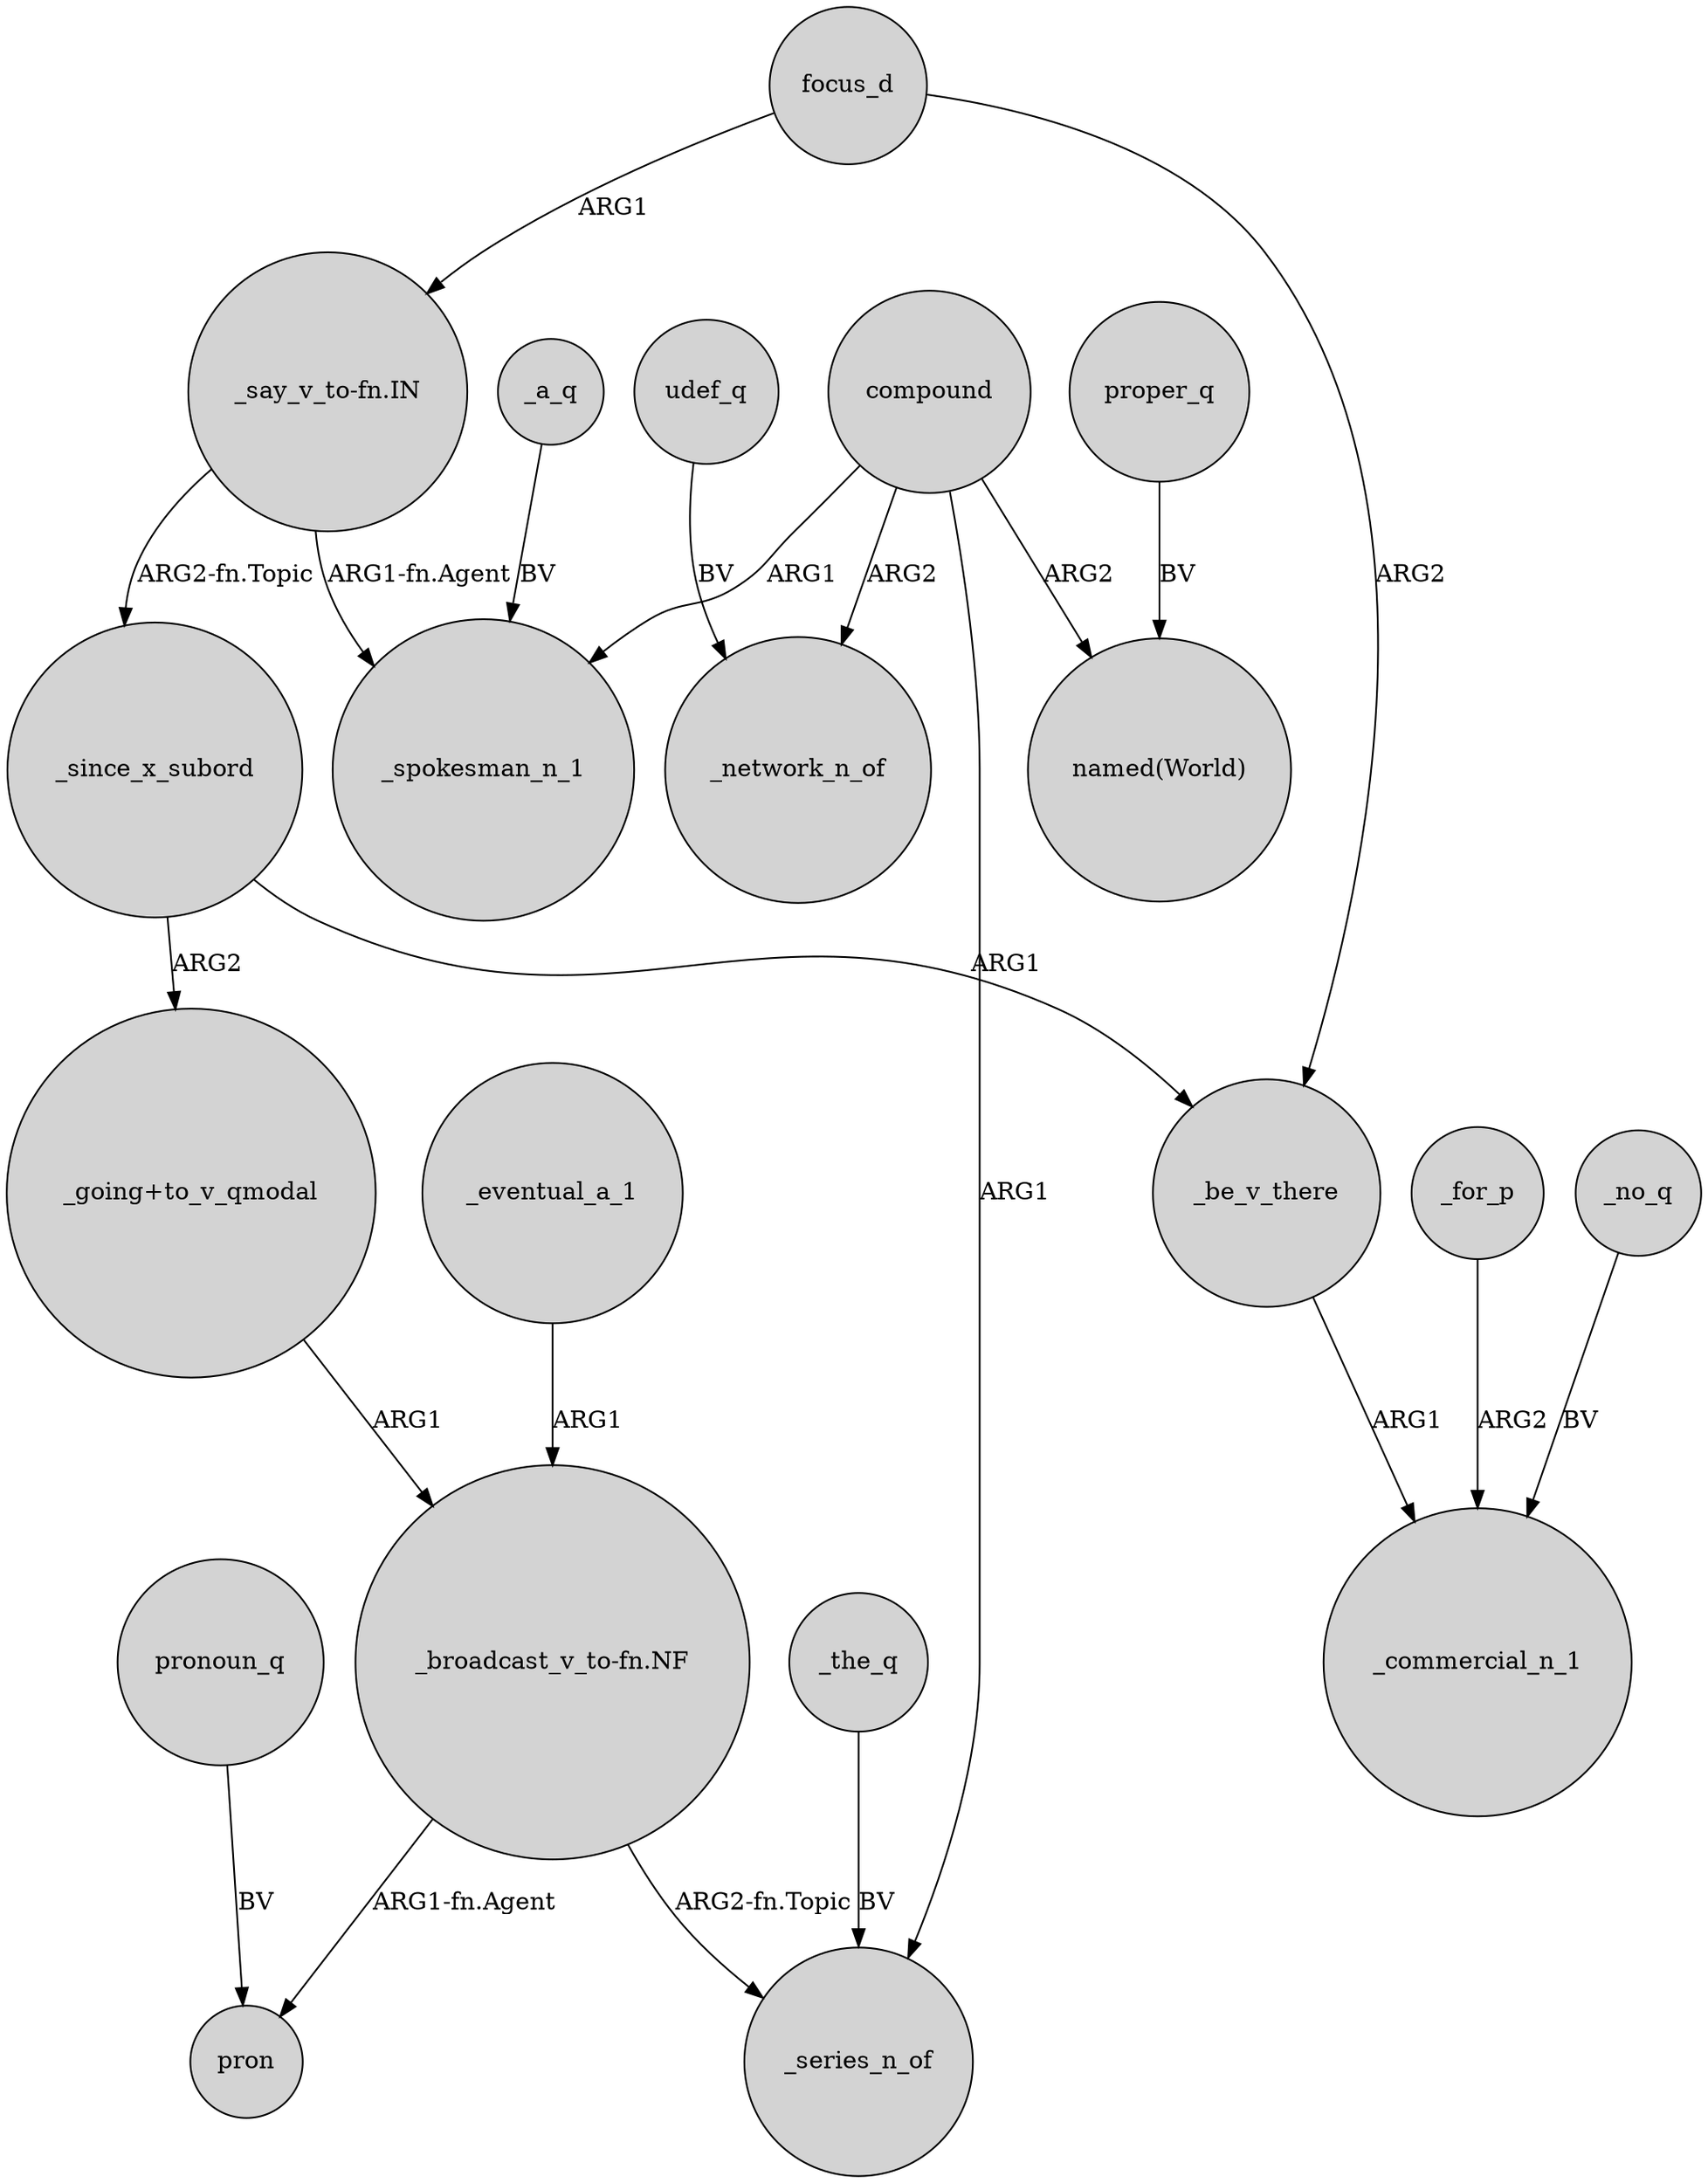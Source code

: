 digraph {
	node [shape=circle style=filled]
	"_broadcast_v_to-fn.NF" -> pron [label="ARG1-fn.Agent"]
	compound -> _series_n_of [label=ARG1]
	_be_v_there -> _commercial_n_1 [label=ARG1]
	_since_x_subord -> _be_v_there [label=ARG1]
	_since_x_subord -> "_going+to_v_qmodal" [label=ARG2]
	"_say_v_to-fn.IN" -> _spokesman_n_1 [label="ARG1-fn.Agent"]
	_the_q -> _series_n_of [label=BV]
	pronoun_q -> pron [label=BV]
	compound -> _spokesman_n_1 [label=ARG1]
	compound -> "named(World)" [label=ARG2]
	udef_q -> _network_n_of [label=BV]
	proper_q -> "named(World)" [label=BV]
	compound -> _network_n_of [label=ARG2]
	_for_p -> _commercial_n_1 [label=ARG2]
	"_say_v_to-fn.IN" -> _since_x_subord [label="ARG2-fn.Topic"]
	"_broadcast_v_to-fn.NF" -> _series_n_of [label="ARG2-fn.Topic"]
	_no_q -> _commercial_n_1 [label=BV]
	_a_q -> _spokesman_n_1 [label=BV]
	_eventual_a_1 -> "_broadcast_v_to-fn.NF" [label=ARG1]
	focus_d -> _be_v_there [label=ARG2]
	focus_d -> "_say_v_to-fn.IN" [label=ARG1]
	"_going+to_v_qmodal" -> "_broadcast_v_to-fn.NF" [label=ARG1]
}
